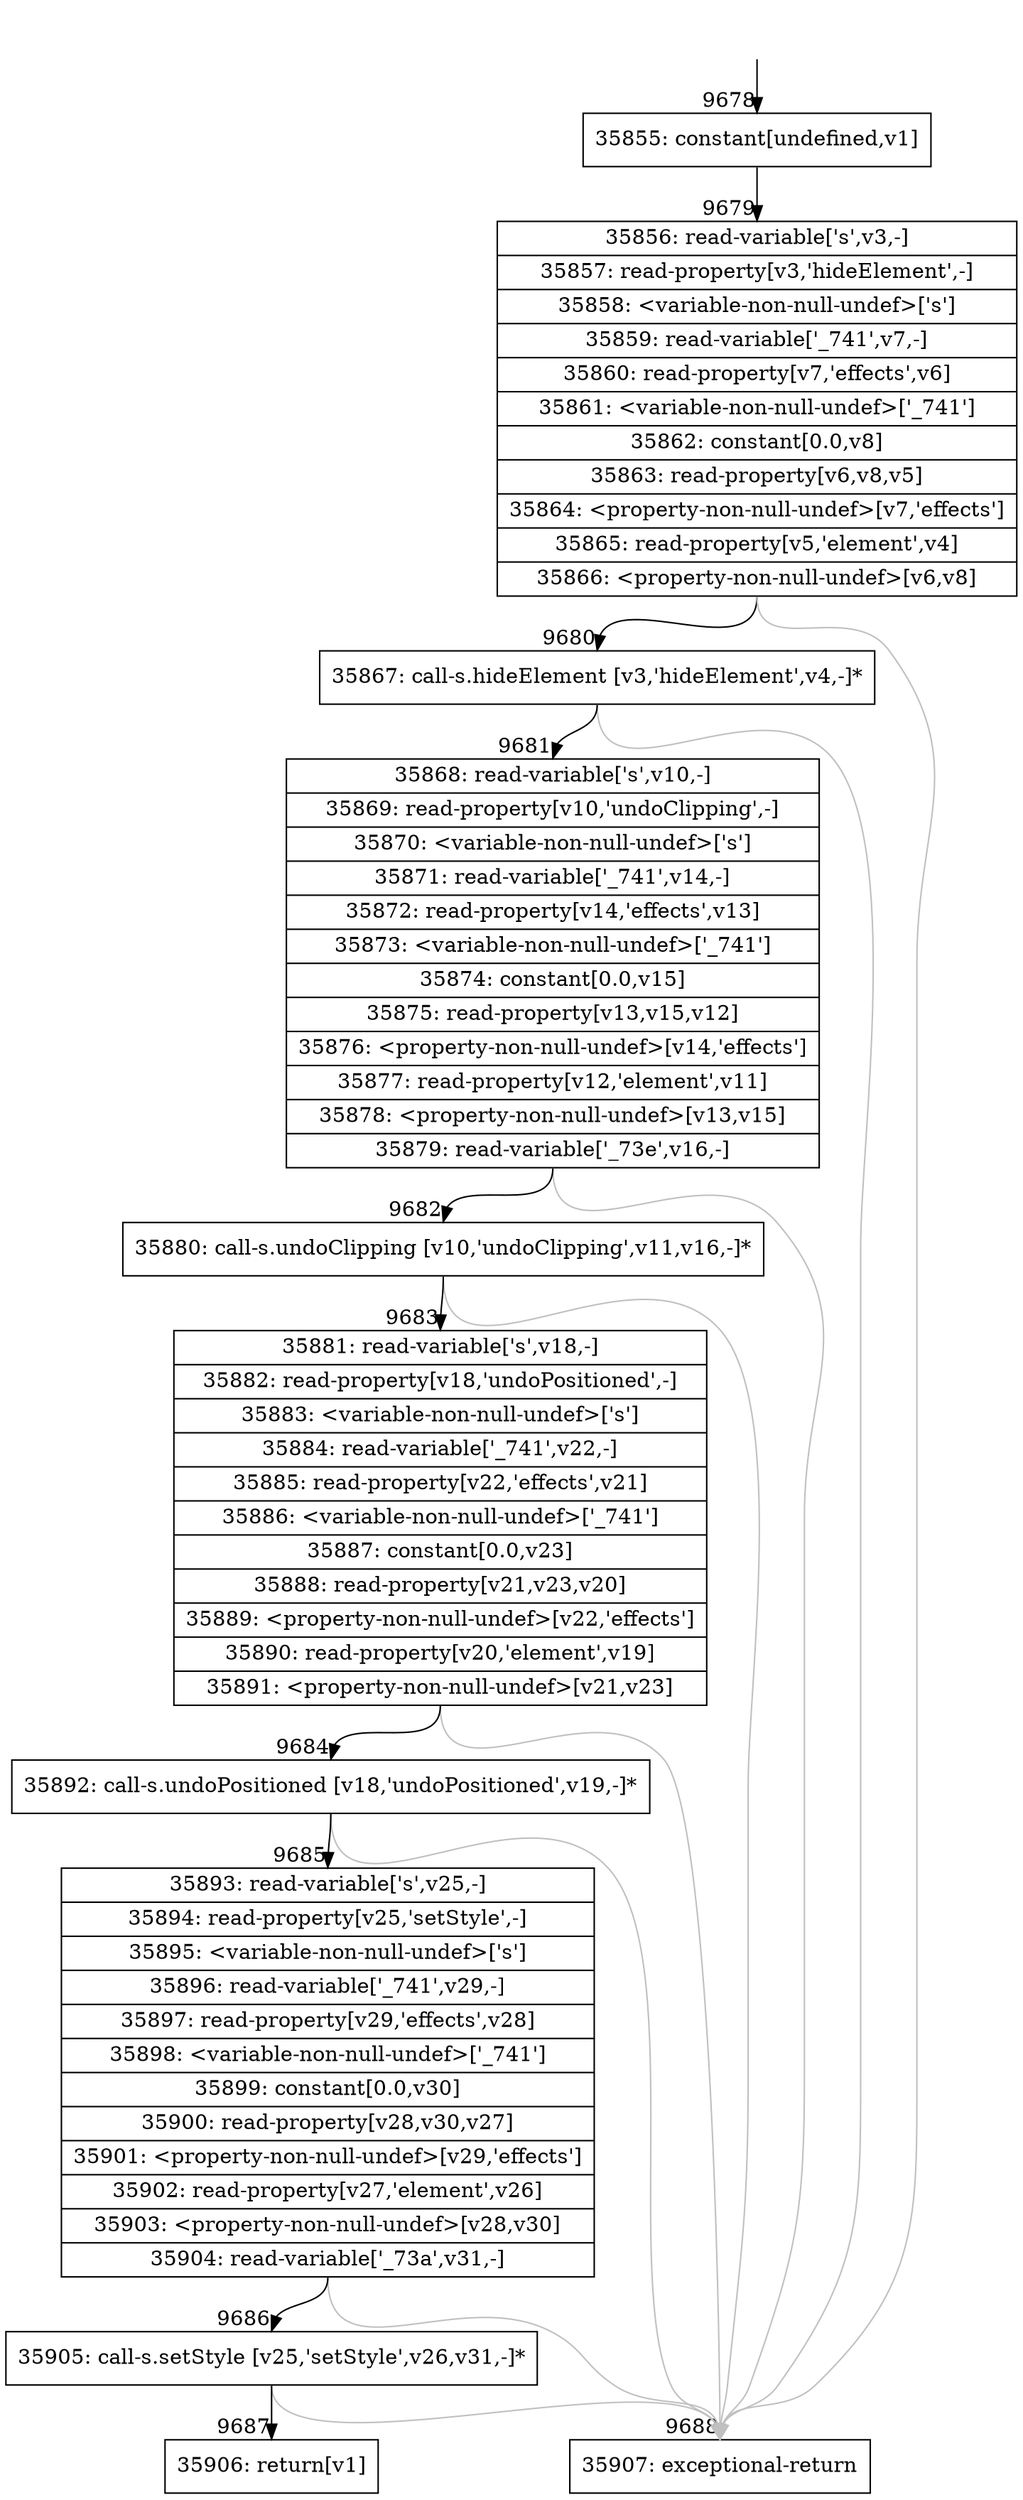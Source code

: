 digraph {
rankdir="TD"
BB_entry677[shape=none,label=""];
BB_entry677 -> BB9678 [tailport=s, headport=n, headlabel="    9678"]
BB9678 [shape=record label="{35855: constant[undefined,v1]}" ] 
BB9678 -> BB9679 [tailport=s, headport=n, headlabel="      9679"]
BB9679 [shape=record label="{35856: read-variable['s',v3,-]|35857: read-property[v3,'hideElement',-]|35858: \<variable-non-null-undef\>['s']|35859: read-variable['_741',v7,-]|35860: read-property[v7,'effects',v6]|35861: \<variable-non-null-undef\>['_741']|35862: constant[0.0,v8]|35863: read-property[v6,v8,v5]|35864: \<property-non-null-undef\>[v7,'effects']|35865: read-property[v5,'element',v4]|35866: \<property-non-null-undef\>[v6,v8]}" ] 
BB9679 -> BB9680 [tailport=s, headport=n, headlabel="      9680"]
BB9679 -> BB9688 [tailport=s, headport=n, color=gray, headlabel="      9688"]
BB9680 [shape=record label="{35867: call-s.hideElement [v3,'hideElement',v4,-]*}" ] 
BB9680 -> BB9681 [tailport=s, headport=n, headlabel="      9681"]
BB9680 -> BB9688 [tailport=s, headport=n, color=gray]
BB9681 [shape=record label="{35868: read-variable['s',v10,-]|35869: read-property[v10,'undoClipping',-]|35870: \<variable-non-null-undef\>['s']|35871: read-variable['_741',v14,-]|35872: read-property[v14,'effects',v13]|35873: \<variable-non-null-undef\>['_741']|35874: constant[0.0,v15]|35875: read-property[v13,v15,v12]|35876: \<property-non-null-undef\>[v14,'effects']|35877: read-property[v12,'element',v11]|35878: \<property-non-null-undef\>[v13,v15]|35879: read-variable['_73e',v16,-]}" ] 
BB9681 -> BB9682 [tailport=s, headport=n, headlabel="      9682"]
BB9681 -> BB9688 [tailport=s, headport=n, color=gray]
BB9682 [shape=record label="{35880: call-s.undoClipping [v10,'undoClipping',v11,v16,-]*}" ] 
BB9682 -> BB9683 [tailport=s, headport=n, headlabel="      9683"]
BB9682 -> BB9688 [tailport=s, headport=n, color=gray]
BB9683 [shape=record label="{35881: read-variable['s',v18,-]|35882: read-property[v18,'undoPositioned',-]|35883: \<variable-non-null-undef\>['s']|35884: read-variable['_741',v22,-]|35885: read-property[v22,'effects',v21]|35886: \<variable-non-null-undef\>['_741']|35887: constant[0.0,v23]|35888: read-property[v21,v23,v20]|35889: \<property-non-null-undef\>[v22,'effects']|35890: read-property[v20,'element',v19]|35891: \<property-non-null-undef\>[v21,v23]}" ] 
BB9683 -> BB9684 [tailport=s, headport=n, headlabel="      9684"]
BB9683 -> BB9688 [tailport=s, headport=n, color=gray]
BB9684 [shape=record label="{35892: call-s.undoPositioned [v18,'undoPositioned',v19,-]*}" ] 
BB9684 -> BB9685 [tailport=s, headport=n, headlabel="      9685"]
BB9684 -> BB9688 [tailport=s, headport=n, color=gray]
BB9685 [shape=record label="{35893: read-variable['s',v25,-]|35894: read-property[v25,'setStyle',-]|35895: \<variable-non-null-undef\>['s']|35896: read-variable['_741',v29,-]|35897: read-property[v29,'effects',v28]|35898: \<variable-non-null-undef\>['_741']|35899: constant[0.0,v30]|35900: read-property[v28,v30,v27]|35901: \<property-non-null-undef\>[v29,'effects']|35902: read-property[v27,'element',v26]|35903: \<property-non-null-undef\>[v28,v30]|35904: read-variable['_73a',v31,-]}" ] 
BB9685 -> BB9686 [tailport=s, headport=n, headlabel="      9686"]
BB9685 -> BB9688 [tailport=s, headport=n, color=gray]
BB9686 [shape=record label="{35905: call-s.setStyle [v25,'setStyle',v26,v31,-]*}" ] 
BB9686 -> BB9687 [tailport=s, headport=n, headlabel="      9687"]
BB9686 -> BB9688 [tailport=s, headport=n, color=gray]
BB9687 [shape=record label="{35906: return[v1]}" ] 
BB9688 [shape=record label="{35907: exceptional-return}" ] 
//#$~ 6860
}

